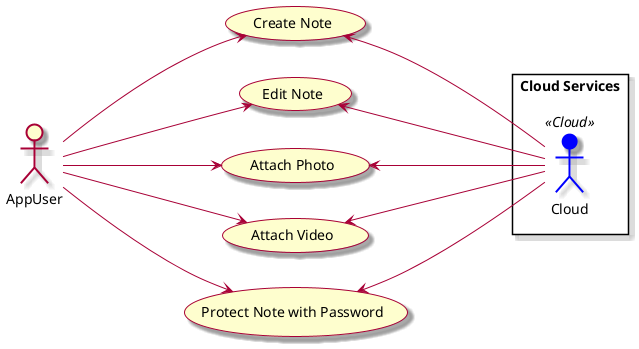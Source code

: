 @startuml
skin rose

' Define actors
left to right direction
actor AppUser as AppUser
rectangle "Cloud Services" {
    actor Cloud <<Cloud>>
}

' Define use cases
usecase "Create Note" as UC_CreateNote
usecase "Edit Note" as UC_EditNote
usecase "Attach Photo" as UC_AttachPhoto
usecase "Attach Video" as UC_AttachVideo
usecase "Protect Note with Password" as UC_ProtectNote

' Define relationships
AppUser ---> UC_CreateNote
AppUser ---> UC_EditNote
AppUser ---> UC_AttachPhoto
AppUser ---> UC_AttachVideo
AppUser ---> UC_ProtectNote

UC_CreateNote  <--- Cloud
UC_EditNote    <--- Cloud
UC_AttachPhoto <--- Cloud
UC_AttachVideo <--- Cloud
UC_ProtectNote <--- Cloud

' Apply color to Cloud actor
skinparam actor {
    BackgroundColor<<Cloud>> blue
    BorderColor<<Cloud>> blue
}

@enduml
